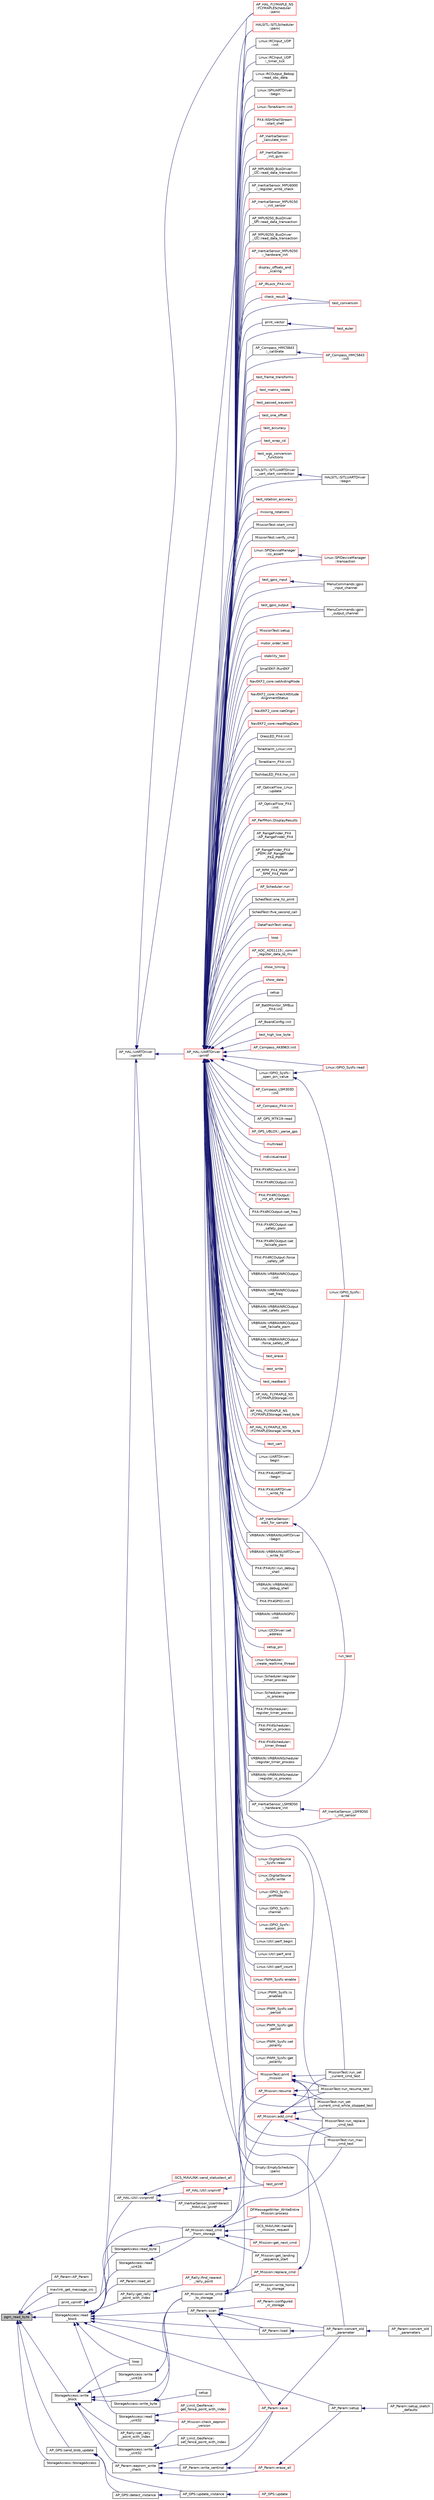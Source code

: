 digraph "pgm_read_byte"
{
 // INTERACTIVE_SVG=YES
  edge [fontname="Helvetica",fontsize="10",labelfontname="Helvetica",labelfontsize="10"];
  node [fontname="Helvetica",fontsize="10",shape=record];
  rankdir="LR";
  Node1 [label="pgm_read_byte",height=0.2,width=0.4,color="black", fillcolor="grey75", style="filled", fontcolor="black"];
  Node1 -> Node2 [dir="back",color="midnightblue",fontsize="10",style="solid",fontname="Helvetica"];
  Node2 [label="AP_Param::AP_Param",height=0.2,width=0.4,color="black", fillcolor="white", style="filled",URL="$classAP__Param.html#a3a9dcd30ce45afcca72e2687980cf238"];
  Node1 -> Node3 [dir="back",color="midnightblue",fontsize="10",style="solid",fontname="Helvetica"];
  Node3 [label="mavlink_get_message_crc",height=0.2,width=0.4,color="black", fillcolor="white", style="filled",URL="$GCS__MAVLink_8h.html#a35a9453387b60160f524cb834a01c016"];
  Node1 -> Node4 [dir="back",color="midnightblue",fontsize="10",style="solid",fontname="Helvetica"];
  Node4 [label="print_vprintf",height=0.2,width=0.4,color="black", fillcolor="white", style="filled",URL="$print__vprintf_8h.html#a473b9349f4b086b552a21eb8fe057016"];
  Node4 -> Node5 [dir="back",color="midnightblue",fontsize="10",style="solid",fontname="Helvetica"];
  Node5 [label="AP_HAL::UARTDriver\l::vprintf",height=0.2,width=0.4,color="black", fillcolor="white", style="filled",URL="$classAP__HAL_1_1UARTDriver.html#aa8abfb6d6641299472c29ac1edde559f"];
  Node5 -> Node6 [dir="back",color="midnightblue",fontsize="10",style="solid",fontname="Helvetica"];
  Node6 [label="AP_HAL::UARTDriver\l::printf",height=0.2,width=0.4,color="red", fillcolor="white", style="filled",URL="$classAP__HAL_1_1UARTDriver.html#a65c7824b8877f7a2f79365c8ffae8f56"];
  Node6 -> Node7 [dir="back",color="midnightblue",fontsize="10",style="solid",fontname="Helvetica"];
  Node7 [label="loop",height=0.2,width=0.4,color="red", fillcolor="white", style="filled",URL="$AC__PID__test_8cpp.html#afe461d27b9c48d5921c00d521181f12f"];
  Node6 -> Node8 [dir="back",color="midnightblue",fontsize="10",style="solid",fontname="Helvetica"];
  Node8 [label="AP_ADC_ADS1115::_convert\l_register_data_to_mv",height=0.2,width=0.4,color="red", fillcolor="white", style="filled",URL="$classAP__ADC__ADS1115.html#a757685a53a3a10f06dc024dec147306a"];
  Node6 -> Node9 [dir="back",color="midnightblue",fontsize="10",style="solid",fontname="Helvetica"];
  Node9 [label="show_timing",height=0.2,width=0.4,color="red", fillcolor="white", style="filled",URL="$AP__ADC__test_8cpp.html#ab7608ee8404f6bcef359aa32473829d8"];
  Node6 -> Node10 [dir="back",color="midnightblue",fontsize="10",style="solid",fontname="Helvetica"];
  Node10 [label="show_data",height=0.2,width=0.4,color="red", fillcolor="white", style="filled",URL="$AP__ADC__test_8cpp.html#a73638d4c6b6727029345856e93e2ff3e"];
  Node6 -> Node11 [dir="back",color="midnightblue",fontsize="10",style="solid",fontname="Helvetica"];
  Node11 [label="setup",height=0.2,width=0.4,color="black", fillcolor="white", style="filled",URL="$AHRS__Test_8cpp.html#a7dfd9b79bc5a37d7df40207afbc5431f"];
  Node6 -> Node12 [dir="back",color="midnightblue",fontsize="10",style="solid",fontname="Helvetica"];
  Node12 [label="AP_BattMonitor_SMBus\l_PX4::init",height=0.2,width=0.4,color="black", fillcolor="white", style="filled",URL="$classAP__BattMonitor__SMBus__PX4.html#add9b5cdcc1c363139808c36b6c2d8cf2",tooltip="init "];
  Node6 -> Node13 [dir="back",color="midnightblue",fontsize="10",style="solid",fontname="Helvetica"];
  Node13 [label="AP_BoardConfig::init",height=0.2,width=0.4,color="black", fillcolor="white", style="filled",URL="$classAP__BoardConfig.html#a53de1d2c0a124ff0d6e3455126237bb5"];
  Node6 -> Node14 [dir="back",color="midnightblue",fontsize="10",style="solid",fontname="Helvetica"];
  Node14 [label="test_high_low_byte",height=0.2,width=0.4,color="red", fillcolor="white", style="filled",URL="$examples_2AP__Common_2AP__Common_8cpp.html#ae18cf4b38593cd1912d6eefb508f51d5"];
  Node6 -> Node15 [dir="back",color="midnightblue",fontsize="10",style="solid",fontname="Helvetica"];
  Node15 [label="AP_Compass_AK8963::init",height=0.2,width=0.4,color="red", fillcolor="white", style="filled",URL="$classAP__Compass__AK8963.html#acdbf7f9d95111c8c6cf571da0b066bdd"];
  Node6 -> Node16 [dir="back",color="midnightblue",fontsize="10",style="solid",fontname="Helvetica"];
  Node16 [label="AP_Compass_HMC5843\l::init",height=0.2,width=0.4,color="red", fillcolor="white", style="filled",URL="$classAP__Compass__HMC5843.html#ae8fe5f87eb75452d7cfd4293a9bbfc7e"];
  Node6 -> Node17 [dir="back",color="midnightblue",fontsize="10",style="solid",fontname="Helvetica"];
  Node17 [label="AP_Compass_HMC5843\l::_calibrate",height=0.2,width=0.4,color="black", fillcolor="white", style="filled",URL="$classAP__Compass__HMC5843.html#a9e3aafaa39303b535ee18734a37bd302"];
  Node17 -> Node16 [dir="back",color="midnightblue",fontsize="10",style="solid",fontname="Helvetica"];
  Node6 -> Node18 [dir="back",color="midnightblue",fontsize="10",style="solid",fontname="Helvetica"];
  Node18 [label="AP_Compass_LSM303D\l::init",height=0.2,width=0.4,color="red", fillcolor="white", style="filled",URL="$classAP__Compass__LSM303D.html#a322cf9c59129cd558a3276f9a2ab1a67"];
  Node6 -> Node19 [dir="back",color="midnightblue",fontsize="10",style="solid",fontname="Helvetica"];
  Node19 [label="AP_Compass_PX4::init",height=0.2,width=0.4,color="red", fillcolor="white", style="filled",URL="$classAP__Compass__PX4.html#a107c003aea3eff458ade1c3f263d0600"];
  Node6 -> Node20 [dir="back",color="midnightblue",fontsize="10",style="solid",fontname="Helvetica"];
  Node20 [label="AP_GPS_MTK19::read",height=0.2,width=0.4,color="black", fillcolor="white", style="filled",URL="$classAP__GPS__MTK19.html#a92f18f6ce5cbb0b091bbb4bbb6275350"];
  Node6 -> Node21 [dir="back",color="midnightblue",fontsize="10",style="solid",fontname="Helvetica"];
  Node21 [label="AP_GPS_UBLOX::_parse_gps",height=0.2,width=0.4,color="red", fillcolor="white", style="filled",URL="$classAP__GPS__UBLOX.html#a16ae8ab4b0babfbc2245beb0a438ec33"];
  Node6 -> Node22 [dir="back",color="midnightblue",fontsize="10",style="solid",fontname="Helvetica"];
  Node22 [label="test_printf",height=0.2,width=0.4,color="red", fillcolor="white", style="filled",URL="$Printf_8cpp.html#a9960aa1a2c609afd87baf4ba2eab0fc8"];
  Node6 -> Node23 [dir="back",color="midnightblue",fontsize="10",style="solid",fontname="Helvetica"];
  Node23 [label="multiread",height=0.2,width=0.4,color="red", fillcolor="white", style="filled",URL="$FLYMAPLE_2examples_2RCInput_2RCInput_8cpp.html#a3386c13c098492e383d289443c48e1c0"];
  Node6 -> Node24 [dir="back",color="midnightblue",fontsize="10",style="solid",fontname="Helvetica"];
  Node24 [label="individualread",height=0.2,width=0.4,color="red", fillcolor="white", style="filled",URL="$FLYMAPLE_2examples_2RCInput_2RCInput_8cpp.html#aeb998f1761a28e512e2dcbc829983e06"];
  Node6 -> Node25 [dir="back",color="midnightblue",fontsize="10",style="solid",fontname="Helvetica"];
  Node25 [label="PX4::PX4RCInput::rc_bind",height=0.2,width=0.4,color="black", fillcolor="white", style="filled",URL="$classPX4_1_1PX4RCInput.html#a39f4bb6978b3f64770cd50398a7dc8b4"];
  Node6 -> Node26 [dir="back",color="midnightblue",fontsize="10",style="solid",fontname="Helvetica"];
  Node26 [label="PX4::PX4RCOutput::init",height=0.2,width=0.4,color="black", fillcolor="white", style="filled",URL="$classPX4_1_1PX4RCOutput.html#a02e770a85b7a89893cfb5f984cc4c667"];
  Node6 -> Node27 [dir="back",color="midnightblue",fontsize="10",style="solid",fontname="Helvetica"];
  Node27 [label="PX4::PX4RCOutput::\l_init_alt_channels",height=0.2,width=0.4,color="red", fillcolor="white", style="filled",URL="$classPX4_1_1PX4RCOutput.html#a4a373238aa6bc295058b89add86866e8"];
  Node6 -> Node28 [dir="back",color="midnightblue",fontsize="10",style="solid",fontname="Helvetica"];
  Node28 [label="PX4::PX4RCOutput::set_freq",height=0.2,width=0.4,color="black", fillcolor="white", style="filled",URL="$classPX4_1_1PX4RCOutput.html#ae096c9e67213910019d9937b3c9e5728"];
  Node6 -> Node29 [dir="back",color="midnightblue",fontsize="10",style="solid",fontname="Helvetica"];
  Node29 [label="PX4::PX4RCOutput::set\l_safety_pwm",height=0.2,width=0.4,color="black", fillcolor="white", style="filled",URL="$classPX4_1_1PX4RCOutput.html#a8f7b2f75b1a27187369a9ce1eb9e5138"];
  Node6 -> Node30 [dir="back",color="midnightblue",fontsize="10",style="solid",fontname="Helvetica"];
  Node30 [label="PX4::PX4RCOutput::set\l_failsafe_pwm",height=0.2,width=0.4,color="black", fillcolor="white", style="filled",URL="$classPX4_1_1PX4RCOutput.html#a6fbfe716e25617607cdfad852b883576"];
  Node6 -> Node31 [dir="back",color="midnightblue",fontsize="10",style="solid",fontname="Helvetica"];
  Node31 [label="PX4::PX4RCOutput::force\l_safety_off",height=0.2,width=0.4,color="black", fillcolor="white", style="filled",URL="$classPX4_1_1PX4RCOutput.html#a6f760631e0acb6878150dabe883553e6"];
  Node6 -> Node32 [dir="back",color="midnightblue",fontsize="10",style="solid",fontname="Helvetica"];
  Node32 [label="VRBRAIN::VRBRAINRCOutput\l::init",height=0.2,width=0.4,color="black", fillcolor="white", style="filled",URL="$classVRBRAIN_1_1VRBRAINRCOutput.html#ad026d202f2243c4dd4629c9ff82fefe8"];
  Node6 -> Node33 [dir="back",color="midnightblue",fontsize="10",style="solid",fontname="Helvetica"];
  Node33 [label="VRBRAIN::VRBRAINRCOutput\l::set_freq",height=0.2,width=0.4,color="black", fillcolor="white", style="filled",URL="$classVRBRAIN_1_1VRBRAINRCOutput.html#ac34fd5d260fc344e99ba76820fc06f40"];
  Node6 -> Node34 [dir="back",color="midnightblue",fontsize="10",style="solid",fontname="Helvetica"];
  Node34 [label="VRBRAIN::VRBRAINRCOutput\l::set_safety_pwm",height=0.2,width=0.4,color="black", fillcolor="white", style="filled",URL="$classVRBRAIN_1_1VRBRAINRCOutput.html#a908782892fb312a3cc961fbf427022b1"];
  Node6 -> Node35 [dir="back",color="midnightblue",fontsize="10",style="solid",fontname="Helvetica"];
  Node35 [label="VRBRAIN::VRBRAINRCOutput\l::set_failsafe_pwm",height=0.2,width=0.4,color="black", fillcolor="white", style="filled",URL="$classVRBRAIN_1_1VRBRAINRCOutput.html#ae59462db405a46f7f341a74883244df8"];
  Node6 -> Node36 [dir="back",color="midnightblue",fontsize="10",style="solid",fontname="Helvetica"];
  Node36 [label="VRBRAIN::VRBRAINRCOutput\l::force_safety_off",height=0.2,width=0.4,color="black", fillcolor="white", style="filled",URL="$classVRBRAIN_1_1VRBRAINRCOutput.html#ab7fe192d1317539f737ac0ea047aff36"];
  Node6 -> Node37 [dir="back",color="midnightblue",fontsize="10",style="solid",fontname="Helvetica"];
  Node37 [label="test_erase",height=0.2,width=0.4,color="red", fillcolor="white", style="filled",URL="$FLYMAPLE_2examples_2Storage_2Storage_8cpp.html#a3ddda918f1a30c3374704d5a1e9e7b8c"];
  Node6 -> Node38 [dir="back",color="midnightblue",fontsize="10",style="solid",fontname="Helvetica"];
  Node38 [label="test_write",height=0.2,width=0.4,color="red", fillcolor="white", style="filled",URL="$FLYMAPLE_2examples_2Storage_2Storage_8cpp.html#a29da9175b91a9b8fbadf2499e84c11e3"];
  Node6 -> Node39 [dir="back",color="midnightblue",fontsize="10",style="solid",fontname="Helvetica"];
  Node39 [label="test_readback",height=0.2,width=0.4,color="red", fillcolor="white", style="filled",URL="$FLYMAPLE_2examples_2Storage_2Storage_8cpp.html#a8de269f8ce270f47a470b83995bafee0"];
  Node6 -> Node40 [dir="back",color="midnightblue",fontsize="10",style="solid",fontname="Helvetica"];
  Node40 [label="AP_HAL_FLYMAPLE_NS\l::FLYMAPLEStorage::init",height=0.2,width=0.4,color="black", fillcolor="white", style="filled",URL="$classAP__HAL__FLYMAPLE__NS_1_1FLYMAPLEStorage.html#a25a3355ea68af27fd28ec211b93ec2ca"];
  Node6 -> Node41 [dir="back",color="midnightblue",fontsize="10",style="solid",fontname="Helvetica"];
  Node41 [label="AP_HAL_FLYMAPLE_NS\l::FLYMAPLEStorage::read_byte",height=0.2,width=0.4,color="red", fillcolor="white", style="filled",URL="$classAP__HAL__FLYMAPLE__NS_1_1FLYMAPLEStorage.html#a381ee49e8ce060d1b74d431d96292eeb"];
  Node6 -> Node42 [dir="back",color="midnightblue",fontsize="10",style="solid",fontname="Helvetica"];
  Node42 [label="AP_HAL_FLYMAPLE_NS\l::FLYMAPLEStorage::write_byte",height=0.2,width=0.4,color="red", fillcolor="white", style="filled",URL="$classAP__HAL__FLYMAPLE__NS_1_1FLYMAPLEStorage.html#a0aa3116d7a310753eea45c784330aa37"];
  Node6 -> Node43 [dir="back",color="midnightblue",fontsize="10",style="solid",fontname="Helvetica"];
  Node43 [label="test_uart",height=0.2,width=0.4,color="red", fillcolor="white", style="filled",URL="$UART__test_8cpp.html#a6f0578f3c915d3e60e8e9e168789950e"];
  Node6 -> Node44 [dir="back",color="midnightblue",fontsize="10",style="solid",fontname="Helvetica"];
  Node44 [label="Linux::UARTDriver::\lbegin",height=0.2,width=0.4,color="black", fillcolor="white", style="filled",URL="$classLinux_1_1UARTDriver.html#a3c0680a281a3832fe9bae399ef9b8854"];
  Node6 -> Node45 [dir="back",color="midnightblue",fontsize="10",style="solid",fontname="Helvetica"];
  Node45 [label="PX4::PX4UARTDriver\l::begin",height=0.2,width=0.4,color="black", fillcolor="white", style="filled",URL="$classPX4_1_1PX4UARTDriver.html#a504e88a18d9449552c5ddfe94e14964f"];
  Node6 -> Node46 [dir="back",color="midnightblue",fontsize="10",style="solid",fontname="Helvetica"];
  Node46 [label="PX4::PX4UARTDriver\l::_write_fd",height=0.2,width=0.4,color="red", fillcolor="white", style="filled",URL="$classPX4_1_1PX4UARTDriver.html#a999818ba89f3849918b43fb38dd3e836"];
  Node6 -> Node47 [dir="back",color="midnightblue",fontsize="10",style="solid",fontname="Helvetica"];
  Node47 [label="HALSITL::SITLUARTDriver\l::begin",height=0.2,width=0.4,color="black", fillcolor="white", style="filled",URL="$classHALSITL_1_1SITLUARTDriver.html#ac3591b562cea9d6e9b76dcf1063b40c3"];
  Node6 -> Node48 [dir="back",color="midnightblue",fontsize="10",style="solid",fontname="Helvetica"];
  Node48 [label="HALSITL::SITLUARTDriver\l::_uart_start_connection",height=0.2,width=0.4,color="black", fillcolor="white", style="filled",URL="$classHALSITL_1_1SITLUARTDriver.html#adb62d2dd417b303dc43534ad07a9ef6a"];
  Node48 -> Node47 [dir="back",color="midnightblue",fontsize="10",style="solid",fontname="Helvetica"];
  Node6 -> Node49 [dir="back",color="midnightblue",fontsize="10",style="solid",fontname="Helvetica"];
  Node49 [label="VRBRAIN::VRBRAINUARTDriver\l::begin",height=0.2,width=0.4,color="black", fillcolor="white", style="filled",URL="$classVRBRAIN_1_1VRBRAINUARTDriver.html#a8ca012e11aed6248b50d5e382c3e1084"];
  Node6 -> Node50 [dir="back",color="midnightblue",fontsize="10",style="solid",fontname="Helvetica"];
  Node50 [label="VRBRAIN::VRBRAINUARTDriver\l::_write_fd",height=0.2,width=0.4,color="red", fillcolor="white", style="filled",URL="$classVRBRAIN_1_1VRBRAINUARTDriver.html#afc978b3e0b18ae4a113fe1c04de5fe13"];
  Node6 -> Node51 [dir="back",color="midnightblue",fontsize="10",style="solid",fontname="Helvetica"];
  Node51 [label="PX4::PX4Util::run_debug\l_shell",height=0.2,width=0.4,color="black", fillcolor="white", style="filled",URL="$classPX4_1_1PX4Util.html#a2a8d803cc36dfe0ae0f712771c803be0"];
  Node6 -> Node52 [dir="back",color="midnightblue",fontsize="10",style="solid",fontname="Helvetica"];
  Node52 [label="VRBRAIN::VRBRAINUtil\l::run_debug_shell",height=0.2,width=0.4,color="black", fillcolor="white", style="filled",URL="$classVRBRAIN_1_1VRBRAINUtil.html#addd008a84b78f105b085124d1a9ad237"];
  Node6 -> Node53 [dir="back",color="midnightblue",fontsize="10",style="solid",fontname="Helvetica"];
  Node53 [label="PX4::PX4GPIO::init",height=0.2,width=0.4,color="black", fillcolor="white", style="filled",URL="$classPX4_1_1PX4GPIO.html#ab517fcc02a9a7fce5769f2ac856a8544"];
  Node6 -> Node54 [dir="back",color="midnightblue",fontsize="10",style="solid",fontname="Helvetica"];
  Node54 [label="VRBRAIN::VRBRAINGPIO\l::init",height=0.2,width=0.4,color="black", fillcolor="white", style="filled",URL="$classVRBRAIN_1_1VRBRAINGPIO.html#a323d6a3224955a673a7b3e6244cae64c"];
  Node6 -> Node55 [dir="back",color="midnightblue",fontsize="10",style="solid",fontname="Helvetica"];
  Node55 [label="Linux::I2CDriver::set\l_address",height=0.2,width=0.4,color="red", fillcolor="white", style="filled",URL="$classLinux_1_1I2CDriver.html#abf6c0dea5d211f58448b021bc2f47161"];
  Node6 -> Node56 [dir="back",color="midnightblue",fontsize="10",style="solid",fontname="Helvetica"];
  Node56 [label="Empty::EmptyScheduler\l::panic",height=0.2,width=0.4,color="black", fillcolor="white", style="filled",URL="$classEmpty_1_1EmptyScheduler.html#a1f4cf807bfcac44b1fcb4dea435bd205"];
  Node6 -> Node57 [dir="back",color="midnightblue",fontsize="10",style="solid",fontname="Helvetica"];
  Node57 [label="setup_pin",height=0.2,width=0.4,color="red", fillcolor="white", style="filled",URL="$AP__HAL__FLYMAPLE_2examples_2Scheduler_2Scheduler_8cpp.html#ae4dec54b1f719011f6e5319f5c715f86"];
  Node6 -> Node58 [dir="back",color="midnightblue",fontsize="10",style="solid",fontname="Helvetica"];
  Node58 [label="AP_HAL_FLYMAPLE_NS\l::FLYMAPLEScheduler\l::panic",height=0.2,width=0.4,color="red", fillcolor="white", style="filled",URL="$classAP__HAL__FLYMAPLE__NS_1_1FLYMAPLEScheduler.html#a1815715d6d2d896787a47162a471b6c2"];
  Node6 -> Node59 [dir="back",color="midnightblue",fontsize="10",style="solid",fontname="Helvetica"];
  Node59 [label="Linux::Scheduler::\l_create_realtime_thread",height=0.2,width=0.4,color="red", fillcolor="white", style="filled",URL="$classLinux_1_1Scheduler.html#aaea369e833d2dc339bdcc4b41a589c2c"];
  Node6 -> Node60 [dir="back",color="midnightblue",fontsize="10",style="solid",fontname="Helvetica"];
  Node60 [label="Linux::Scheduler::register\l_timer_process",height=0.2,width=0.4,color="black", fillcolor="white", style="filled",URL="$classLinux_1_1Scheduler.html#a02a34a123dfebaf360f7010745e1e646"];
  Node6 -> Node61 [dir="back",color="midnightblue",fontsize="10",style="solid",fontname="Helvetica"];
  Node61 [label="Linux::Scheduler::register\l_io_process",height=0.2,width=0.4,color="black", fillcolor="white", style="filled",URL="$classLinux_1_1Scheduler.html#aa2be97cb8686d72cc322fb38f69a940c"];
  Node6 -> Node62 [dir="back",color="midnightblue",fontsize="10",style="solid",fontname="Helvetica"];
  Node62 [label="PX4::PX4Scheduler::\lregister_timer_process",height=0.2,width=0.4,color="black", fillcolor="white", style="filled",URL="$classPX4_1_1PX4Scheduler.html#acd4d04a658c5e616e4223b5cb7c8a9f5"];
  Node6 -> Node63 [dir="back",color="midnightblue",fontsize="10",style="solid",fontname="Helvetica"];
  Node63 [label="PX4::PX4Scheduler::\lregister_io_process",height=0.2,width=0.4,color="black", fillcolor="white", style="filled",URL="$classPX4_1_1PX4Scheduler.html#a84a602474ef76bac2d60be16d64facd0"];
  Node6 -> Node64 [dir="back",color="midnightblue",fontsize="10",style="solid",fontname="Helvetica"];
  Node64 [label="PX4::PX4Scheduler::\l_timer_thread",height=0.2,width=0.4,color="red", fillcolor="white", style="filled",URL="$classPX4_1_1PX4Scheduler.html#a37c20ff345982a6ed08e970a7e4a8e5c"];
  Node6 -> Node65 [dir="back",color="midnightblue",fontsize="10",style="solid",fontname="Helvetica"];
  Node65 [label="HALSITL::SITLScheduler\l::panic",height=0.2,width=0.4,color="red", fillcolor="white", style="filled",URL="$classHALSITL_1_1SITLScheduler.html#a938694c8974dd570430b1565e314d08b"];
  Node6 -> Node66 [dir="back",color="midnightblue",fontsize="10",style="solid",fontname="Helvetica"];
  Node66 [label="VRBRAIN::VRBRAINScheduler\l::register_timer_process",height=0.2,width=0.4,color="black", fillcolor="white", style="filled",URL="$classVRBRAIN_1_1VRBRAINScheduler.html#a23eef36901529590a2fd9d48c5da6345"];
  Node6 -> Node67 [dir="back",color="midnightblue",fontsize="10",style="solid",fontname="Helvetica"];
  Node67 [label="VRBRAIN::VRBRAINScheduler\l::register_io_process",height=0.2,width=0.4,color="black", fillcolor="white", style="filled",URL="$classVRBRAIN_1_1VRBRAINScheduler.html#ae9a0f96abd69cc550211064b16b0d60c"];
  Node6 -> Node68 [dir="back",color="midnightblue",fontsize="10",style="solid",fontname="Helvetica"];
  Node68 [label="Linux::SPIDeviceManager\l::cs_assert",height=0.2,width=0.4,color="red", fillcolor="white", style="filled",URL="$classLinux_1_1SPIDeviceManager.html#a025d6ce49cb2a2190adb85827a4f4905"];
  Node68 -> Node69 [dir="back",color="midnightblue",fontsize="10",style="solid",fontname="Helvetica"];
  Node69 [label="Linux::SPIDeviceManager\l::transaction",height=0.2,width=0.4,color="red", fillcolor="white", style="filled",URL="$classLinux_1_1SPIDeviceManager.html#aa1caa36b5f4118caae9486979df83332"];
  Node6 -> Node69 [dir="back",color="midnightblue",fontsize="10",style="solid",fontname="Helvetica"];
  Node6 -> Node70 [dir="back",color="midnightblue",fontsize="10",style="solid",fontname="Helvetica"];
  Node70 [label="test_gpio_input",height=0.2,width=0.4,color="red", fillcolor="white", style="filled",URL="$GPIOTest_8cpp.html#aaaf9a61ce8f7b81f01a998d6690fa243"];
  Node70 -> Node71 [dir="back",color="midnightblue",fontsize="10",style="solid",fontname="Helvetica"];
  Node71 [label="MenuCommands::gpio\l_input_channel",height=0.2,width=0.4,color="black", fillcolor="white", style="filled",URL="$classMenuCommands.html#af2f117fe69798ce05ef750b9ab49ef41"];
  Node6 -> Node72 [dir="back",color="midnightblue",fontsize="10",style="solid",fontname="Helvetica"];
  Node72 [label="test_gpio_output",height=0.2,width=0.4,color="red", fillcolor="white", style="filled",URL="$GPIOTest_8cpp.html#a865a1031a902ba4cdd4b1b9031939cd8"];
  Node72 -> Node73 [dir="back",color="midnightblue",fontsize="10",style="solid",fontname="Helvetica"];
  Node73 [label="MenuCommands::gpio\l_output_channel",height=0.2,width=0.4,color="black", fillcolor="white", style="filled",URL="$classMenuCommands.html#a1d7748272d4fc032e7a1a0d6dd85c8f2"];
  Node6 -> Node71 [dir="back",color="midnightblue",fontsize="10",style="solid",fontname="Helvetica"];
  Node6 -> Node73 [dir="back",color="midnightblue",fontsize="10",style="solid",fontname="Helvetica"];
  Node6 -> Node74 [dir="back",color="midnightblue",fontsize="10",style="solid",fontname="Helvetica"];
  Node74 [label="Linux::DigitalSource\l_Sysfs::read",height=0.2,width=0.4,color="red", fillcolor="white", style="filled",URL="$classLinux_1_1DigitalSource__Sysfs.html#a5417447a3e493ce5a610cbf6e9f927ea"];
  Node6 -> Node75 [dir="back",color="midnightblue",fontsize="10",style="solid",fontname="Helvetica"];
  Node75 [label="Linux::DigitalSource\l_Sysfs::write",height=0.2,width=0.4,color="red", fillcolor="white", style="filled",URL="$classLinux_1_1DigitalSource__Sysfs.html#ab8726b1c96d480f503b500277db7d4a9"];
  Node6 -> Node76 [dir="back",color="midnightblue",fontsize="10",style="solid",fontname="Helvetica"];
  Node76 [label="Linux::GPIO_Sysfs::\l_pinMode",height=0.2,width=0.4,color="red", fillcolor="white", style="filled",URL="$classLinux_1_1GPIO__Sysfs.html#a417e0d201b168d4c4efd1d712c79d745"];
  Node6 -> Node77 [dir="back",color="midnightblue",fontsize="10",style="solid",fontname="Helvetica"];
  Node77 [label="Linux::GPIO_Sysfs::\l_open_pin_value",height=0.2,width=0.4,color="black", fillcolor="white", style="filled",URL="$classLinux_1_1GPIO__Sysfs.html#a725e9f1723b9588623594118392c771f"];
  Node77 -> Node78 [dir="back",color="midnightblue",fontsize="10",style="solid",fontname="Helvetica"];
  Node78 [label="Linux::GPIO_Sysfs::read",height=0.2,width=0.4,color="red", fillcolor="white", style="filled",URL="$classLinux_1_1GPIO__Sysfs.html#af23312780dad5e6db0aad432cdc02b6e"];
  Node77 -> Node79 [dir="back",color="midnightblue",fontsize="10",style="solid",fontname="Helvetica"];
  Node79 [label="Linux::GPIO_Sysfs::\lwrite",height=0.2,width=0.4,color="red", fillcolor="white", style="filled",URL="$classLinux_1_1GPIO__Sysfs.html#a6d20e73285eb1b73757bc5c813c3d44a"];
  Node6 -> Node78 [dir="back",color="midnightblue",fontsize="10",style="solid",fontname="Helvetica"];
  Node6 -> Node79 [dir="back",color="midnightblue",fontsize="10",style="solid",fontname="Helvetica"];
  Node6 -> Node80 [dir="back",color="midnightblue",fontsize="10",style="solid",fontname="Helvetica"];
  Node80 [label="Linux::GPIO_Sysfs::\lchannel",height=0.2,width=0.4,color="black", fillcolor="white", style="filled",URL="$classLinux_1_1GPIO__Sysfs.html#ab3bc7db1e164760b71a29e129c8dca12"];
  Node6 -> Node81 [dir="back",color="midnightblue",fontsize="10",style="solid",fontname="Helvetica"];
  Node81 [label="Linux::GPIO_Sysfs::\lexport_pins",height=0.2,width=0.4,color="red", fillcolor="white", style="filled",URL="$classLinux_1_1GPIO__Sysfs.html#a45ca235b7a1f36e4cf50ef859c0f4560"];
  Node6 -> Node82 [dir="back",color="midnightblue",fontsize="10",style="solid",fontname="Helvetica"];
  Node82 [label="Linux::Util::perf_begin",height=0.2,width=0.4,color="black", fillcolor="white", style="filled",URL="$classLinux_1_1Util.html#acfbdb1d84e5a71b0d2a1286cdcfed40f"];
  Node6 -> Node83 [dir="back",color="midnightblue",fontsize="10",style="solid",fontname="Helvetica"];
  Node83 [label="Linux::Util::perf_end",height=0.2,width=0.4,color="black", fillcolor="white", style="filled",URL="$classLinux_1_1Util.html#ac253cf653e9b8990377172a6c0847bfa"];
  Node6 -> Node84 [dir="back",color="midnightblue",fontsize="10",style="solid",fontname="Helvetica"];
  Node84 [label="Linux::Util::perf_count",height=0.2,width=0.4,color="black", fillcolor="white", style="filled",URL="$classLinux_1_1Util.html#afb60d5aade5e5d3a5d6816298b72cf20"];
  Node6 -> Node85 [dir="back",color="midnightblue",fontsize="10",style="solid",fontname="Helvetica"];
  Node85 [label="Linux::PWM_Sysfs::enable",height=0.2,width=0.4,color="red", fillcolor="white", style="filled",URL="$classLinux_1_1PWM__Sysfs.html#a49e58768a44ff8c5bc6fe125dd871ed8"];
  Node6 -> Node86 [dir="back",color="midnightblue",fontsize="10",style="solid",fontname="Helvetica"];
  Node86 [label="Linux::PWM_Sysfs::is\l_enabled",height=0.2,width=0.4,color="black", fillcolor="white", style="filled",URL="$classLinux_1_1PWM__Sysfs.html#ae51a3c87cac612f6e179d9bf934118ee"];
  Node6 -> Node87 [dir="back",color="midnightblue",fontsize="10",style="solid",fontname="Helvetica"];
  Node87 [label="Linux::PWM_Sysfs::set\l_period",height=0.2,width=0.4,color="red", fillcolor="white", style="filled",URL="$classLinux_1_1PWM__Sysfs.html#a1bc68b013c12c209c5e83b87667e6c9d"];
  Node6 -> Node88 [dir="back",color="midnightblue",fontsize="10",style="solid",fontname="Helvetica"];
  Node88 [label="Linux::PWM_Sysfs::get\l_period",height=0.2,width=0.4,color="red", fillcolor="white", style="filled",URL="$classLinux_1_1PWM__Sysfs.html#a4f23c2a3bc142149344f41ae8e7b4d65"];
  Node6 -> Node89 [dir="back",color="midnightblue",fontsize="10",style="solid",fontname="Helvetica"];
  Node89 [label="Linux::PWM_Sysfs::set\l_polarity",height=0.2,width=0.4,color="red", fillcolor="white", style="filled",URL="$classLinux_1_1PWM__Sysfs.html#add12ed7e1c27136b4b497fd9e633f9dd"];
  Node6 -> Node90 [dir="back",color="midnightblue",fontsize="10",style="solid",fontname="Helvetica"];
  Node90 [label="Linux::PWM_Sysfs::get\l_polarity",height=0.2,width=0.4,color="black", fillcolor="white", style="filled",URL="$classLinux_1_1PWM__Sysfs.html#a25947bd308740a1ce640d9ece846974e"];
  Node6 -> Node91 [dir="back",color="midnightblue",fontsize="10",style="solid",fontname="Helvetica"];
  Node91 [label="Linux::RCInput_UDP\l::init",height=0.2,width=0.4,color="black", fillcolor="white", style="filled",URL="$classLinux_1_1RCInput__UDP.html#a129b51fe61e9cfca6b914c8d727297cd"];
  Node6 -> Node92 [dir="back",color="midnightblue",fontsize="10",style="solid",fontname="Helvetica"];
  Node92 [label="Linux::RCInput_UDP\l::_timer_tick",height=0.2,width=0.4,color="black", fillcolor="white", style="filled",URL="$classLinux_1_1RCInput__UDP.html#a43940e5223cf380b4270f0d16a4c0e1c"];
  Node6 -> Node93 [dir="back",color="midnightblue",fontsize="10",style="solid",fontname="Helvetica"];
  Node93 [label="Linux::RCOutput_Bebop\l::read_obs_data",height=0.2,width=0.4,color="black", fillcolor="white", style="filled",URL="$classLinux_1_1RCOutput__Bebop.html#a9677ebab86aaf1aa198ed78800783bd0"];
  Node6 -> Node94 [dir="back",color="midnightblue",fontsize="10",style="solid",fontname="Helvetica"];
  Node94 [label="Linux::SPIUARTDriver\l::begin",height=0.2,width=0.4,color="black", fillcolor="white", style="filled",URL="$classLinux_1_1SPIUARTDriver.html#affaef6f0d460471ed00127f2a482340f"];
  Node6 -> Node95 [dir="back",color="midnightblue",fontsize="10",style="solid",fontname="Helvetica"];
  Node95 [label="Linux::ToneAlarm::init",height=0.2,width=0.4,color="red", fillcolor="white", style="filled",URL="$classLinux_1_1ToneAlarm.html#ab7c1ef83d53c92757b80723ec60552dd"];
  Node6 -> Node96 [dir="back",color="midnightblue",fontsize="10",style="solid",fontname="Helvetica"];
  Node96 [label="PX4::NSHShellStream\l::start_shell",height=0.2,width=0.4,color="red", fillcolor="white", style="filled",URL="$classPX4_1_1NSHShellStream.html#af55f10bc033220186de41f075d139098"];
  Node6 -> Node97 [dir="back",color="midnightblue",fontsize="10",style="solid",fontname="Helvetica"];
  Node97 [label="AP_InertialSensor::\l_calculate_trim",height=0.2,width=0.4,color="red", fillcolor="white", style="filled",URL="$classAP__InertialSensor.html#ad85a0f7284984ab4bc7b6309ec61003f"];
  Node6 -> Node98 [dir="back",color="midnightblue",fontsize="10",style="solid",fontname="Helvetica"];
  Node98 [label="AP_InertialSensor::\l_init_gyro",height=0.2,width=0.4,color="red", fillcolor="white", style="filled",URL="$classAP__InertialSensor.html#a8744303832541bef0025d9698468938c"];
  Node6 -> Node99 [dir="back",color="midnightblue",fontsize="10",style="solid",fontname="Helvetica"];
  Node99 [label="AP_InertialSensor::\lwait_for_sample",height=0.2,width=0.4,color="red", fillcolor="white", style="filled",URL="$classAP__InertialSensor.html#aa4faf114689e827390b5da7bc6fd5f20"];
  Node99 -> Node100 [dir="back",color="midnightblue",fontsize="10",style="solid",fontname="Helvetica"];
  Node100 [label="run_test",height=0.2,width=0.4,color="red", fillcolor="white", style="filled",URL="$INS__generic_8cpp.html#a176571c2fafdc1ba62438a006aa33f23"];
  Node6 -> Node101 [dir="back",color="midnightblue",fontsize="10",style="solid",fontname="Helvetica"];
  Node101 [label="AP_InertialSensor_LSM9DS0\l::_init_sensor",height=0.2,width=0.4,color="red", fillcolor="white", style="filled",URL="$classAP__InertialSensor__LSM9DS0.html#a62227996a40da07a9733ace45b6b0c71"];
  Node6 -> Node102 [dir="back",color="midnightblue",fontsize="10",style="solid",fontname="Helvetica"];
  Node102 [label="AP_InertialSensor_LSM9DS0\l::_hardware_init",height=0.2,width=0.4,color="black", fillcolor="white", style="filled",URL="$classAP__InertialSensor__LSM9DS0.html#acb102d8d40344dc71c8332ddbb45cb73"];
  Node102 -> Node101 [dir="back",color="midnightblue",fontsize="10",style="solid",fontname="Helvetica"];
  Node6 -> Node103 [dir="back",color="midnightblue",fontsize="10",style="solid",fontname="Helvetica"];
  Node103 [label="AP_MPU6000_BusDriver\l_I2C::read_data_transaction",height=0.2,width=0.4,color="black", fillcolor="white", style="filled",URL="$classAP__MPU6000__BusDriver__I2C.html#ae293c49adb4c236009abf0adfd258c6a"];
  Node6 -> Node104 [dir="back",color="midnightblue",fontsize="10",style="solid",fontname="Helvetica"];
  Node104 [label="AP_InertialSensor_MPU6000\l::_register_write_check",height=0.2,width=0.4,color="black", fillcolor="white", style="filled",URL="$classAP__InertialSensor__MPU6000.html#ab7debb2614db283ed0369e347a5e1cf0"];
  Node6 -> Node105 [dir="back",color="midnightblue",fontsize="10",style="solid",fontname="Helvetica"];
  Node105 [label="AP_InertialSensor_MPU9150\l::_init_sensor",height=0.2,width=0.4,color="red", fillcolor="white", style="filled",URL="$classAP__InertialSensor__MPU9150.html#a5d916ede262de822fd6ab45c93e036ae"];
  Node6 -> Node106 [dir="back",color="midnightblue",fontsize="10",style="solid",fontname="Helvetica"];
  Node106 [label="AP_MPU9250_BusDriver\l_SPI::read_data_transaction",height=0.2,width=0.4,color="black", fillcolor="white", style="filled",URL="$classAP__MPU9250__BusDriver__SPI.html#ac9477b592dbddb184fec30706c9b3131"];
  Node6 -> Node107 [dir="back",color="midnightblue",fontsize="10",style="solid",fontname="Helvetica"];
  Node107 [label="AP_MPU9250_BusDriver\l_I2C::read_data_transaction",height=0.2,width=0.4,color="black", fillcolor="white", style="filled",URL="$classAP__MPU9250__BusDriver__I2C.html#aa671dd14110b05af92525e9fb7d51a27"];
  Node6 -> Node108 [dir="back",color="midnightblue",fontsize="10",style="solid",fontname="Helvetica"];
  Node108 [label="AP_InertialSensor_MPU9250\l::_hardware_init",height=0.2,width=0.4,color="red", fillcolor="white", style="filled",URL="$classAP__InertialSensor__MPU9250.html#a7915f9935d7e94cc17611d0a2927a1c9"];
  Node6 -> Node109 [dir="back",color="midnightblue",fontsize="10",style="solid",fontname="Helvetica"];
  Node109 [label="display_offsets_and\l_scaling",height=0.2,width=0.4,color="red", fillcolor="white", style="filled",URL="$INS__generic_8cpp.html#a46cb8e1b0adf829f2ebda23fd18f00cc"];
  Node6 -> Node100 [dir="back",color="midnightblue",fontsize="10",style="solid",fontname="Helvetica"];
  Node6 -> Node110 [dir="back",color="midnightblue",fontsize="10",style="solid",fontname="Helvetica"];
  Node110 [label="AP_IRLock_PX4::init",height=0.2,width=0.4,color="red", fillcolor="white", style="filled",URL="$classAP__IRLock__PX4.html#ab8cb7fb759318e0f722fac37dc72a21a"];
  Node6 -> Node111 [dir="back",color="midnightblue",fontsize="10",style="solid",fontname="Helvetica"];
  Node111 [label="check_result",height=0.2,width=0.4,color="red", fillcolor="white", style="filled",URL="$eulers_8cpp.html#a6bfa6320a080694c8cdf18de74004189"];
  Node111 -> Node112 [dir="back",color="midnightblue",fontsize="10",style="solid",fontname="Helvetica"];
  Node112 [label="test_conversion",height=0.2,width=0.4,color="red", fillcolor="white", style="filled",URL="$eulers_8cpp.html#ada3aa00f3fc83688f3bb0c2c847b7e50"];
  Node6 -> Node112 [dir="back",color="midnightblue",fontsize="10",style="solid",fontname="Helvetica"];
  Node6 -> Node113 [dir="back",color="midnightblue",fontsize="10",style="solid",fontname="Helvetica"];
  Node113 [label="test_frame_transforms",height=0.2,width=0.4,color="red", fillcolor="white", style="filled",URL="$eulers_8cpp.html#a97831e3cea863b581f8e989164514a25"];
  Node6 -> Node114 [dir="back",color="midnightblue",fontsize="10",style="solid",fontname="Helvetica"];
  Node114 [label="test_matrix_rotate",height=0.2,width=0.4,color="red", fillcolor="white", style="filled",URL="$eulers_8cpp.html#a399d6b75c71672b952b356e8ad32ff9f"];
  Node6 -> Node115 [dir="back",color="midnightblue",fontsize="10",style="solid",fontname="Helvetica"];
  Node115 [label="test_passed_waypoint",height=0.2,width=0.4,color="red", fillcolor="white", style="filled",URL="$examples_2location_2location_8cpp.html#aff2387ea872bdd079c8de9005c934319"];
  Node6 -> Node116 [dir="back",color="midnightblue",fontsize="10",style="solid",fontname="Helvetica"];
  Node116 [label="test_one_offset",height=0.2,width=0.4,color="red", fillcolor="white", style="filled",URL="$examples_2location_2location_8cpp.html#af4c4a815e04b2917f9e189120d8b2ad1"];
  Node6 -> Node117 [dir="back",color="midnightblue",fontsize="10",style="solid",fontname="Helvetica"];
  Node117 [label="test_accuracy",height=0.2,width=0.4,color="red", fillcolor="white", style="filled",URL="$examples_2location_2location_8cpp.html#a2cdcbcb30d47a7c6a9fde641d87a0b0f"];
  Node6 -> Node118 [dir="back",color="midnightblue",fontsize="10",style="solid",fontname="Helvetica"];
  Node118 [label="test_wrap_cd",height=0.2,width=0.4,color="red", fillcolor="white", style="filled",URL="$examples_2location_2location_8cpp.html#a18b394b760075c6e3788a2387b9c70a6"];
  Node6 -> Node119 [dir="back",color="midnightblue",fontsize="10",style="solid",fontname="Helvetica"];
  Node119 [label="test_wgs_conversion\l_functions",height=0.2,width=0.4,color="red", fillcolor="white", style="filled",URL="$examples_2location_2location_8cpp.html#a630a3e10ff505da8c4e7dbcfdbd1ff76"];
  Node6 -> Node120 [dir="back",color="midnightblue",fontsize="10",style="solid",fontname="Helvetica"];
  Node120 [label="print_vector",height=0.2,width=0.4,color="black", fillcolor="white", style="filled",URL="$rotations_8cpp.html#abeed49eaf8341cd6b00a5291b074afa3"];
  Node120 -> Node121 [dir="back",color="midnightblue",fontsize="10",style="solid",fontname="Helvetica"];
  Node121 [label="test_euler",height=0.2,width=0.4,color="red", fillcolor="white", style="filled",URL="$rotations_8cpp.html#af879672d9ab28cd8ad8e4e604beda066"];
  Node6 -> Node122 [dir="back",color="midnightblue",fontsize="10",style="solid",fontname="Helvetica"];
  Node122 [label="test_rotation_accuracy",height=0.2,width=0.4,color="red", fillcolor="white", style="filled",URL="$rotations_8cpp.html#acaec71463457149487901c616be1c74d"];
  Node6 -> Node121 [dir="back",color="midnightblue",fontsize="10",style="solid",fontname="Helvetica"];
  Node6 -> Node123 [dir="back",color="midnightblue",fontsize="10",style="solid",fontname="Helvetica"];
  Node123 [label="missing_rotations",height=0.2,width=0.4,color="red", fillcolor="white", style="filled",URL="$rotations_8cpp.html#a1452d16c339066eafa4bf6ad001b7695"];
  Node6 -> Node124 [dir="back",color="midnightblue",fontsize="10",style="solid",fontname="Helvetica"];
  Node124 [label="MissionTest::start_cmd",height=0.2,width=0.4,color="black", fillcolor="white", style="filled",URL="$classMissionTest.html#a159a671344042f77d150909ec7fb82ce"];
  Node6 -> Node125 [dir="back",color="midnightblue",fontsize="10",style="solid",fontname="Helvetica"];
  Node125 [label="MissionTest::verify_cmd",height=0.2,width=0.4,color="black", fillcolor="white", style="filled",URL="$classMissionTest.html#a1ee3f325ecddd0dee6ae07525658c599"];
  Node6 -> Node126 [dir="back",color="midnightblue",fontsize="10",style="solid",fontname="Helvetica"];
  Node126 [label="MissionTest::print\l_mission",height=0.2,width=0.4,color="red", fillcolor="white", style="filled",URL="$classMissionTest.html#ab12c92170021b44ceb82f6808b92d8c7"];
  Node126 -> Node127 [dir="back",color="midnightblue",fontsize="10",style="solid",fontname="Helvetica"];
  Node127 [label="MissionTest::run_resume_test",height=0.2,width=0.4,color="black", fillcolor="white", style="filled",URL="$classMissionTest.html#af8b75f25f2b1c7fdd51ab19c4ee42ec8"];
  Node126 -> Node128 [dir="back",color="midnightblue",fontsize="10",style="solid",fontname="Helvetica"];
  Node128 [label="MissionTest::run_set\l_current_cmd_test",height=0.2,width=0.4,color="black", fillcolor="white", style="filled",URL="$classMissionTest.html#a16309b0065fe78128c95f5f8cc5f210e"];
  Node126 -> Node129 [dir="back",color="midnightblue",fontsize="10",style="solid",fontname="Helvetica"];
  Node129 [label="MissionTest::run_set\l_current_cmd_while_stopped_test",height=0.2,width=0.4,color="black", fillcolor="white", style="filled",URL="$classMissionTest.html#aa5175c099befd271fcc279deb7e28b06"];
  Node126 -> Node130 [dir="back",color="midnightblue",fontsize="10",style="solid",fontname="Helvetica"];
  Node130 [label="MissionTest::run_replace\l_cmd_test",height=0.2,width=0.4,color="black", fillcolor="white", style="filled",URL="$classMissionTest.html#a4b79b27fab75a4a63dc41e09a16a5442"];
  Node6 -> Node127 [dir="back",color="midnightblue",fontsize="10",style="solid",fontname="Helvetica"];
  Node6 -> Node128 [dir="back",color="midnightblue",fontsize="10",style="solid",fontname="Helvetica"];
  Node6 -> Node129 [dir="back",color="midnightblue",fontsize="10",style="solid",fontname="Helvetica"];
  Node6 -> Node130 [dir="back",color="midnightblue",fontsize="10",style="solid",fontname="Helvetica"];
  Node6 -> Node131 [dir="back",color="midnightblue",fontsize="10",style="solid",fontname="Helvetica"];
  Node131 [label="MissionTest::run_max\l_cmd_test",height=0.2,width=0.4,color="black", fillcolor="white", style="filled",URL="$classMissionTest.html#a5dcc045a9ce939fcc7b0735550f92482"];
  Node6 -> Node132 [dir="back",color="midnightblue",fontsize="10",style="solid",fontname="Helvetica"];
  Node132 [label="MissionTest::setup",height=0.2,width=0.4,color="red", fillcolor="white", style="filled",URL="$classMissionTest.html#a5229b5d999643df58d42b65efdc8296f"];
  Node6 -> Node133 [dir="back",color="midnightblue",fontsize="10",style="solid",fontname="Helvetica"];
  Node133 [label="motor_order_test",height=0.2,width=0.4,color="red", fillcolor="white", style="filled",URL="$AP__Motors__test_8cpp.html#a57a49546fb6c5b2c9b423caa333e82b1"];
  Node6 -> Node134 [dir="back",color="midnightblue",fontsize="10",style="solid",fontname="Helvetica"];
  Node134 [label="stability_test",height=0.2,width=0.4,color="red", fillcolor="white", style="filled",URL="$AP__Motors__test_8cpp.html#a7f47bb79f883994514efee9d8de3ec0c"];
  Node6 -> Node135 [dir="back",color="midnightblue",fontsize="10",style="solid",fontname="Helvetica"];
  Node135 [label="SmallEKF::RunEKF",height=0.2,width=0.4,color="black", fillcolor="white", style="filled",URL="$classSmallEKF.html#a2085035fbcf013282be948f977080cf9"];
  Node6 -> Node136 [dir="back",color="midnightblue",fontsize="10",style="solid",fontname="Helvetica"];
  Node136 [label="NavEKF2_core::setAidingMode",height=0.2,width=0.4,color="red", fillcolor="white", style="filled",URL="$classNavEKF2__core.html#a9bd042974d65cfc6b789959c980281e9"];
  Node6 -> Node137 [dir="back",color="midnightblue",fontsize="10",style="solid",fontname="Helvetica"];
  Node137 [label="NavEKF2_core::checkAttitude\lAlignmentStatus",height=0.2,width=0.4,color="red", fillcolor="white", style="filled",URL="$classNavEKF2__core.html#aeae0381fbcdde23ea1a58f929d0aeafb"];
  Node6 -> Node138 [dir="back",color="midnightblue",fontsize="10",style="solid",fontname="Helvetica"];
  Node138 [label="NavEKF2_core::setOrigin",height=0.2,width=0.4,color="red", fillcolor="white", style="filled",URL="$classNavEKF2__core.html#af5d9a266f5cbe14a3777c0fd4b54a8a2"];
  Node6 -> Node139 [dir="back",color="midnightblue",fontsize="10",style="solid",fontname="Helvetica"];
  Node139 [label="NavEKF2_core::readMagData",height=0.2,width=0.4,color="red", fillcolor="white", style="filled",URL="$classNavEKF2__core.html#abf6ac301297f486d9690d97c7a19dad8"];
  Node6 -> Node140 [dir="back",color="midnightblue",fontsize="10",style="solid",fontname="Helvetica"];
  Node140 [label="OreoLED_PX4::init",height=0.2,width=0.4,color="black", fillcolor="white", style="filled",URL="$classOreoLED__PX4.html#aa3c8b6ae5779103b16f78266427ef193"];
  Node6 -> Node141 [dir="back",color="midnightblue",fontsize="10",style="solid",fontname="Helvetica"];
  Node141 [label="ToneAlarm_Linux::init",height=0.2,width=0.4,color="black", fillcolor="white", style="filled",URL="$classToneAlarm__Linux.html#a903ac8be4c756a9fe51e737ca177cb29",tooltip="init - initialised the tone alarm "];
  Node6 -> Node142 [dir="back",color="midnightblue",fontsize="10",style="solid",fontname="Helvetica"];
  Node142 [label="ToneAlarm_PX4::init",height=0.2,width=0.4,color="black", fillcolor="white", style="filled",URL="$classToneAlarm__PX4.html#a02bc0628395eaf486bb4d350e58c4fed",tooltip="init - initialised the tone alarm "];
  Node6 -> Node143 [dir="back",color="midnightblue",fontsize="10",style="solid",fontname="Helvetica"];
  Node143 [label="ToshibaLED_PX4::hw_init",height=0.2,width=0.4,color="black", fillcolor="white", style="filled",URL="$classToshibaLED__PX4.html#aff7b443e4aba5ab6a55d60350b5f5efa"];
  Node6 -> Node144 [dir="back",color="midnightblue",fontsize="10",style="solid",fontname="Helvetica"];
  Node144 [label="AP_OpticalFlow_Linux\l::update",height=0.2,width=0.4,color="black", fillcolor="white", style="filled",URL="$classAP__OpticalFlow__Linux.html#a88800d4451ce550131031a4629a0c57a"];
  Node6 -> Node145 [dir="back",color="midnightblue",fontsize="10",style="solid",fontname="Helvetica"];
  Node145 [label="AP_OpticalFlow_PX4\l::init",height=0.2,width=0.4,color="black", fillcolor="white", style="filled",URL="$classAP__OpticalFlow__PX4.html#ac5dd65e315793aeb10f51d0180143412"];
  Node6 -> Node146 [dir="back",color="midnightblue",fontsize="10",style="solid",fontname="Helvetica"];
  Node146 [label="AP_Param::convert_old\l_parameter",height=0.2,width=0.4,color="black", fillcolor="white", style="filled",URL="$classAP__Param.html#a508aefe4d24c20bada33f79e8bb14a12"];
  Node146 -> Node147 [dir="back",color="midnightblue",fontsize="10",style="solid",fontname="Helvetica"];
  Node147 [label="AP_Param::convert_old\l_parameters",height=0.2,width=0.4,color="black", fillcolor="white", style="filled",URL="$classAP__Param.html#a25fd45233974736c2ac8e4680882a235"];
  Node6 -> Node148 [dir="back",color="midnightblue",fontsize="10",style="solid",fontname="Helvetica"];
  Node148 [label="AP_PerfMon::DisplayResults",height=0.2,width=0.4,color="red", fillcolor="white", style="filled",URL="$classAP__PerfMon.html#a8ec00aed03b87f42dea000040d1ddcc6"];
  Node6 -> Node149 [dir="back",color="midnightblue",fontsize="10",style="solid",fontname="Helvetica"];
  Node149 [label="AP_RangeFinder_PX4\l::AP_RangeFinder_PX4",height=0.2,width=0.4,color="black", fillcolor="white", style="filled",URL="$classAP__RangeFinder__PX4.html#ad898de131b37d7f6dcb0852788623154"];
  Node6 -> Node150 [dir="back",color="midnightblue",fontsize="10",style="solid",fontname="Helvetica"];
  Node150 [label="AP_RangeFinder_PX4\l_PWM::AP_RangeFinder\l_PX4_PWM",height=0.2,width=0.4,color="black", fillcolor="white", style="filled",URL="$classAP__RangeFinder__PX4__PWM.html#a7e9fc37b2b91a2851d35cb01adeddf0f"];
  Node6 -> Node151 [dir="back",color="midnightblue",fontsize="10",style="solid",fontname="Helvetica"];
  Node151 [label="AP_RPM_PX4_PWM::AP\l_RPM_PX4_PWM",height=0.2,width=0.4,color="black", fillcolor="white", style="filled",URL="$classAP__RPM__PX4__PWM.html#adb0fbc30f7ec21ba8f4ef05195375bf4"];
  Node6 -> Node152 [dir="back",color="midnightblue",fontsize="10",style="solid",fontname="Helvetica"];
  Node152 [label="AP_Scheduler::run",height=0.2,width=0.4,color="red", fillcolor="white", style="filled",URL="$classAP__Scheduler.html#a8a9585f129e14a2ef363a0a0cc97174f"];
  Node6 -> Node153 [dir="back",color="midnightblue",fontsize="10",style="solid",fontname="Helvetica"];
  Node153 [label="SchedTest::one_hz_print",height=0.2,width=0.4,color="black", fillcolor="white", style="filled",URL="$classSchedTest.html#ab11a8f097babc5182851db5293ac2f50"];
  Node6 -> Node154 [dir="back",color="midnightblue",fontsize="10",style="solid",fontname="Helvetica"];
  Node154 [label="SchedTest::five_second_call",height=0.2,width=0.4,color="black", fillcolor="white", style="filled",URL="$classSchedTest.html#ab41681c4e9b1eda12cc3f85ed89e82cf"];
  Node6 -> Node155 [dir="back",color="midnightblue",fontsize="10",style="solid",fontname="Helvetica"];
  Node155 [label="DataFlashTest::setup",height=0.2,width=0.4,color="red", fillcolor="white", style="filled",URL="$classDataFlashTest.html#a8f812fa07edbffe61dfd8d02fddea7f8"];
  Node5 -> Node56 [dir="back",color="midnightblue",fontsize="10",style="solid",fontname="Helvetica"];
  Node5 -> Node58 [dir="back",color="midnightblue",fontsize="10",style="solid",fontname="Helvetica"];
  Node5 -> Node65 [dir="back",color="midnightblue",fontsize="10",style="solid",fontname="Helvetica"];
  Node4 -> Node156 [dir="back",color="midnightblue",fontsize="10",style="solid",fontname="Helvetica"];
  Node156 [label="AP_HAL::Util::vsnprintf",height=0.2,width=0.4,color="black", fillcolor="white", style="filled",URL="$classAP__HAL_1_1Util.html#ac57ef0a9815cd597ad5cab5d6c31c6c8"];
  Node156 -> Node157 [dir="back",color="midnightblue",fontsize="10",style="solid",fontname="Helvetica"];
  Node157 [label="AP_HAL::Util::snprintf",height=0.2,width=0.4,color="red", fillcolor="white", style="filled",URL="$classAP__HAL_1_1Util.html#adead79890b223f40eaf092fda231c2f2"];
  Node157 -> Node22 [dir="back",color="midnightblue",fontsize="10",style="solid",fontname="Helvetica"];
  Node156 -> Node158 [dir="back",color="midnightblue",fontsize="10",style="solid",fontname="Helvetica"];
  Node158 [label="AP_InertialSensor_UserInteract\l_MAVLink::printf",height=0.2,width=0.4,color="black", fillcolor="white", style="filled",URL="$classAP__InertialSensor__UserInteract__MAVLink.html#a0d69db050c193f5156dbffaaad17dde9"];
  Node156 -> Node159 [dir="back",color="midnightblue",fontsize="10",style="solid",fontname="Helvetica"];
  Node159 [label="GCS_MAVLINK::send_statustext_all",height=0.2,width=0.4,color="red", fillcolor="white", style="filled",URL="$classGCS__MAVLINK.html#ae1d5ebd46ec3ddb644862c747e2968bf"];
  Node1 -> Node160 [dir="back",color="midnightblue",fontsize="10",style="solid",fontname="Helvetica"];
  Node160 [label="StorageAccess::read\l_block",height=0.2,width=0.4,color="black", fillcolor="white", style="filled",URL="$classStorageAccess.html#ab2a8575d541549a15645edc360fdaa91"];
  Node160 -> Node161 [dir="back",color="midnightblue",fontsize="10",style="solid",fontname="Helvetica"];
  Node161 [label="AP_Mission::read_cmd\l_from_storage",height=0.2,width=0.4,color="black", fillcolor="white", style="filled",URL="$classAP__Mission.html#afa29a34a739b0fc995194412dde6e532"];
  Node161 -> Node162 [dir="back",color="midnightblue",fontsize="10",style="solid",fontname="Helvetica"];
  Node162 [label="AP_Mission::resume",height=0.2,width=0.4,color="red", fillcolor="white", style="filled",URL="$classAP__Mission.html#af7b8e9db68a2a858e2ecca8d57c2722e"];
  Node162 -> Node127 [dir="back",color="midnightblue",fontsize="10",style="solid",fontname="Helvetica"];
  Node162 -> Node129 [dir="back",color="midnightblue",fontsize="10",style="solid",fontname="Helvetica"];
  Node161 -> Node163 [dir="back",color="midnightblue",fontsize="10",style="solid",fontname="Helvetica"];
  Node163 [label="AP_Mission::get_next_cmd",height=0.2,width=0.4,color="red", fillcolor="white", style="filled",URL="$classAP__Mission.html#a7c36d142e7c758ce6f2a77c075fed793"];
  Node161 -> Node164 [dir="back",color="midnightblue",fontsize="10",style="solid",fontname="Helvetica"];
  Node164 [label="AP_Mission::get_landing\l_sequence_start",height=0.2,width=0.4,color="black", fillcolor="white", style="filled",URL="$classAP__Mission.html#af895b228640bdf29178d44e00897d10e"];
  Node161 -> Node126 [dir="back",color="midnightblue",fontsize="10",style="solid",fontname="Helvetica"];
  Node161 -> Node131 [dir="back",color="midnightblue",fontsize="10",style="solid",fontname="Helvetica"];
  Node161 -> Node165 [dir="back",color="midnightblue",fontsize="10",style="solid",fontname="Helvetica"];
  Node165 [label="DFMessageWriter_WriteEntire\lMission::process",height=0.2,width=0.4,color="red", fillcolor="white", style="filled",URL="$classDFMessageWriter__WriteEntireMission.html#a157afd1587cb4756d21bfd04bd64fdd1"];
  Node161 -> Node166 [dir="back",color="midnightblue",fontsize="10",style="solid",fontname="Helvetica"];
  Node166 [label="GCS_MAVLINK::handle\l_mission_request",height=0.2,width=0.4,color="black", fillcolor="white", style="filled",URL="$classGCS__MAVLINK.html#a3904d7894979bcbdc58083f39b1aa8da"];
  Node160 -> Node167 [dir="back",color="midnightblue",fontsize="10",style="solid",fontname="Helvetica"];
  Node167 [label="AP_Param::setup",height=0.2,width=0.4,color="black", fillcolor="white", style="filled",URL="$classAP__Param.html#acc939142d878b2e6153487e2837d9ea9"];
  Node167 -> Node168 [dir="back",color="midnightblue",fontsize="10",style="solid",fontname="Helvetica"];
  Node168 [label="AP_Param::setup_sketch\l_defaults",height=0.2,width=0.4,color="black", fillcolor="white", style="filled",URL="$classAP__Param.html#a2f705bc582632a571fe8d587709fe3fe"];
  Node160 -> Node169 [dir="back",color="midnightblue",fontsize="10",style="solid",fontname="Helvetica"];
  Node169 [label="AP_Param::scan",height=0.2,width=0.4,color="black", fillcolor="white", style="filled",URL="$classAP__Param.html#aa416fb587f072ed8d8039168d122ecb4"];
  Node169 -> Node170 [dir="back",color="midnightblue",fontsize="10",style="solid",fontname="Helvetica"];
  Node170 [label="AP_Param::save",height=0.2,width=0.4,color="red", fillcolor="white", style="filled",URL="$classAP__Param.html#ae498713a1575d30e9a10507d76c15e86"];
  Node170 -> Node146 [dir="back",color="midnightblue",fontsize="10",style="solid",fontname="Helvetica"];
  Node169 -> Node171 [dir="back",color="midnightblue",fontsize="10",style="solid",fontname="Helvetica"];
  Node171 [label="AP_Param::load",height=0.2,width=0.4,color="black", fillcolor="white", style="filled",URL="$classAP__Param.html#acc7389e0ddc7f46347692a18c43a8d80"];
  Node171 -> Node146 [dir="back",color="midnightblue",fontsize="10",style="solid",fontname="Helvetica"];
  Node169 -> Node172 [dir="back",color="midnightblue",fontsize="10",style="solid",fontname="Helvetica"];
  Node172 [label="AP_Param::configured\l_in_storage",height=0.2,width=0.4,color="red", fillcolor="white", style="filled",URL="$classAP__Param.html#a5544b9e0fa81a2dc1bdef6f7ac6282a6"];
  Node169 -> Node146 [dir="back",color="midnightblue",fontsize="10",style="solid",fontname="Helvetica"];
  Node160 -> Node171 [dir="back",color="midnightblue",fontsize="10",style="solid",fontname="Helvetica"];
  Node160 -> Node173 [dir="back",color="midnightblue",fontsize="10",style="solid",fontname="Helvetica"];
  Node173 [label="AP_Param::load_all",height=0.2,width=0.4,color="black", fillcolor="white", style="filled",URL="$classAP__Param.html#a2d7d89225f6eb89b4ed5277726b7d983"];
  Node160 -> Node146 [dir="back",color="midnightblue",fontsize="10",style="solid",fontname="Helvetica"];
  Node160 -> Node174 [dir="back",color="midnightblue",fontsize="10",style="solid",fontname="Helvetica"];
  Node174 [label="AP_Rally::get_rally\l_point_with_index",height=0.2,width=0.4,color="black", fillcolor="white", style="filled",URL="$classAP__Rally.html#ad47b2b3a30b69eede58ad1f79cd61f11"];
  Node174 -> Node175 [dir="back",color="midnightblue",fontsize="10",style="solid",fontname="Helvetica"];
  Node175 [label="AP_Rally::find_nearest\l_rally_point",height=0.2,width=0.4,color="red", fillcolor="white", style="filled",URL="$classAP__Rally.html#a0b93e6b6133860929bbd7b68be633fa3"];
  Node160 -> Node176 [dir="back",color="midnightblue",fontsize="10",style="solid",fontname="Helvetica"];
  Node176 [label="loop",height=0.2,width=0.4,color="black", fillcolor="white", style="filled",URL="$StorageTest_8cpp.html#a0b33edabd7f1c4e4a0bf32c67269be2f"];
  Node160 -> Node177 [dir="back",color="midnightblue",fontsize="10",style="solid",fontname="Helvetica"];
  Node177 [label="StorageAccess::read_byte",height=0.2,width=0.4,color="black", fillcolor="white", style="filled",URL="$classStorageAccess.html#a9a3fc24569bd437ffcb41de520bb3955"];
  Node177 -> Node161 [dir="back",color="midnightblue",fontsize="10",style="solid",fontname="Helvetica"];
  Node160 -> Node178 [dir="back",color="midnightblue",fontsize="10",style="solid",fontname="Helvetica"];
  Node178 [label="StorageAccess::read\l_uint16",height=0.2,width=0.4,color="black", fillcolor="white", style="filled",URL="$classStorageAccess.html#ac7ca06ca086f97a302e94ecaf9b18b80"];
  Node178 -> Node161 [dir="back",color="midnightblue",fontsize="10",style="solid",fontname="Helvetica"];
  Node160 -> Node179 [dir="back",color="midnightblue",fontsize="10",style="solid",fontname="Helvetica"];
  Node179 [label="StorageAccess::read\l_uint32",height=0.2,width=0.4,color="black", fillcolor="white", style="filled",URL="$classStorageAccess.html#af10e9fa6cda0cb973243e4852c9d16c6"];
  Node179 -> Node180 [dir="back",color="midnightblue",fontsize="10",style="solid",fontname="Helvetica"];
  Node180 [label="AP_Limit_Geofence::\lget_fence_point_with_index",height=0.2,width=0.4,color="red", fillcolor="white", style="filled",URL="$classAP__Limit__Geofence.html#a64d8110312a6805ddc3ccd7a80c1b961"];
  Node179 -> Node181 [dir="back",color="midnightblue",fontsize="10",style="solid",fontname="Helvetica"];
  Node181 [label="AP_Mission::check_eeprom\l_version",height=0.2,width=0.4,color="red", fillcolor="white", style="filled",URL="$classAP__Mission.html#ad7d2e7ab671227cdcf308aa58149e9a5"];
  Node1 -> Node182 [dir="back",color="midnightblue",fontsize="10",style="solid",fontname="Helvetica"];
  Node182 [label="AP_GPS::send_blob_update",height=0.2,width=0.4,color="black", fillcolor="white", style="filled",URL="$classAP__GPS.html#ad4512e4952aa41566d6afb110e0fd6a1"];
  Node182 -> Node183 [dir="back",color="midnightblue",fontsize="10",style="solid",fontname="Helvetica"];
  Node183 [label="AP_GPS::detect_instance",height=0.2,width=0.4,color="black", fillcolor="white", style="filled",URL="$classAP__GPS.html#a4bdd5c70ed358b4147a58c7d09f040dd"];
  Node183 -> Node184 [dir="back",color="midnightblue",fontsize="10",style="solid",fontname="Helvetica"];
  Node184 [label="AP_GPS::update_instance",height=0.2,width=0.4,color="black", fillcolor="white", style="filled",URL="$classAP__GPS.html#a83302e8b52e5d01ae67375b3542eb460"];
  Node184 -> Node185 [dir="back",color="midnightblue",fontsize="10",style="solid",fontname="Helvetica"];
  Node185 [label="AP_GPS::update",height=0.2,width=0.4,color="red", fillcolor="white", style="filled",URL="$classAP__GPS.html#afe04427a47ab5e630cb979815abd911e"];
  Node182 -> Node184 [dir="back",color="midnightblue",fontsize="10",style="solid",fontname="Helvetica"];
  Node1 -> Node186 [dir="back",color="midnightblue",fontsize="10",style="solid",fontname="Helvetica"];
  Node186 [label="StorageAccess::StorageAccess",height=0.2,width=0.4,color="black", fillcolor="white", style="filled",URL="$classStorageAccess.html#a31e44038c9deb9a9dd9eb198198415fa"];
  Node1 -> Node187 [dir="back",color="midnightblue",fontsize="10",style="solid",fontname="Helvetica"];
  Node187 [label="StorageAccess::write\l_block",height=0.2,width=0.4,color="black", fillcolor="white", style="filled",URL="$classStorageAccess.html#aa527b50188a7138b173defe07b9b7bf6"];
  Node187 -> Node188 [dir="back",color="midnightblue",fontsize="10",style="solid",fontname="Helvetica"];
  Node188 [label="AP_Mission::write_cmd\l_to_storage",height=0.2,width=0.4,color="black", fillcolor="white", style="filled",URL="$classAP__Mission.html#ac4932881a8fd593be65dffd1811cb0dc"];
  Node188 -> Node189 [dir="back",color="midnightblue",fontsize="10",style="solid",fontname="Helvetica"];
  Node189 [label="AP_Mission::add_cmd",height=0.2,width=0.4,color="red", fillcolor="white", style="filled",URL="$classAP__Mission.html#ac4c73bdc284bb26ca56cd8253d6c3cdd"];
  Node189 -> Node127 [dir="back",color="midnightblue",fontsize="10",style="solid",fontname="Helvetica"];
  Node189 -> Node128 [dir="back",color="midnightblue",fontsize="10",style="solid",fontname="Helvetica"];
  Node189 -> Node129 [dir="back",color="midnightblue",fontsize="10",style="solid",fontname="Helvetica"];
  Node189 -> Node130 [dir="back",color="midnightblue",fontsize="10",style="solid",fontname="Helvetica"];
  Node189 -> Node131 [dir="back",color="midnightblue",fontsize="10",style="solid",fontname="Helvetica"];
  Node188 -> Node190 [dir="back",color="midnightblue",fontsize="10",style="solid",fontname="Helvetica"];
  Node190 [label="AP_Mission::replace_cmd",height=0.2,width=0.4,color="red", fillcolor="white", style="filled",URL="$classAP__Mission.html#ab3d1b5b313866063e8318ed4f6fc81ff"];
  Node190 -> Node130 [dir="back",color="midnightblue",fontsize="10",style="solid",fontname="Helvetica"];
  Node188 -> Node191 [dir="back",color="midnightblue",fontsize="10",style="solid",fontname="Helvetica"];
  Node191 [label="AP_Mission::write_home\l_to_storage",height=0.2,width=0.4,color="black", fillcolor="white", style="filled",URL="$classAP__Mission.html#a61244abc77366c7d3bff1cf4e23c7e77"];
  Node187 -> Node192 [dir="back",color="midnightblue",fontsize="10",style="solid",fontname="Helvetica"];
  Node192 [label="AP_Param::eeprom_write\l_check",height=0.2,width=0.4,color="black", fillcolor="white", style="filled",URL="$classAP__Param.html#a6522413a505d2cc1fec14e2a735bb4ac"];
  Node192 -> Node193 [dir="back",color="midnightblue",fontsize="10",style="solid",fontname="Helvetica"];
  Node193 [label="AP_Param::write_sentinal",height=0.2,width=0.4,color="black", fillcolor="white", style="filled",URL="$classAP__Param.html#a78d8d68e7edc6732df3c3fdc81dc0869"];
  Node193 -> Node194 [dir="back",color="midnightblue",fontsize="10",style="solid",fontname="Helvetica"];
  Node194 [label="AP_Param::erase_all",height=0.2,width=0.4,color="red", fillcolor="white", style="filled",URL="$classAP__Param.html#a4a86ea5356adc75cd1cf80ec01f0dfa8"];
  Node194 -> Node167 [dir="back",color="midnightblue",fontsize="10",style="solid",fontname="Helvetica"];
  Node193 -> Node170 [dir="back",color="midnightblue",fontsize="10",style="solid",fontname="Helvetica"];
  Node192 -> Node194 [dir="back",color="midnightblue",fontsize="10",style="solid",fontname="Helvetica"];
  Node192 -> Node170 [dir="back",color="midnightblue",fontsize="10",style="solid",fontname="Helvetica"];
  Node187 -> Node195 [dir="back",color="midnightblue",fontsize="10",style="solid",fontname="Helvetica"];
  Node195 [label="AP_Rally::set_rally\l_point_with_index",height=0.2,width=0.4,color="black", fillcolor="white", style="filled",URL="$classAP__Rally.html#a7d931e38aad349dec7ef42965f8d6a60"];
  Node187 -> Node176 [dir="back",color="midnightblue",fontsize="10",style="solid",fontname="Helvetica"];
  Node187 -> Node196 [dir="back",color="midnightblue",fontsize="10",style="solid",fontname="Helvetica"];
  Node196 [label="StorageAccess::write_byte",height=0.2,width=0.4,color="black", fillcolor="white", style="filled",URL="$classStorageAccess.html#a1907e5d8cc6ec743da6496a62a511dfc"];
  Node196 -> Node188 [dir="back",color="midnightblue",fontsize="10",style="solid",fontname="Helvetica"];
  Node196 -> Node197 [dir="back",color="midnightblue",fontsize="10",style="solid",fontname="Helvetica"];
  Node197 [label="setup",height=0.2,width=0.4,color="black", fillcolor="white", style="filled",URL="$StorageTest_8cpp.html#a7dfd9b79bc5a37d7df40207afbc5431f"];
  Node187 -> Node198 [dir="back",color="midnightblue",fontsize="10",style="solid",fontname="Helvetica"];
  Node198 [label="StorageAccess::write\l_uint16",height=0.2,width=0.4,color="black", fillcolor="white", style="filled",URL="$classStorageAccess.html#a17384edbc943d97a608073fb035985d1"];
  Node198 -> Node188 [dir="back",color="midnightblue",fontsize="10",style="solid",fontname="Helvetica"];
  Node187 -> Node199 [dir="back",color="midnightblue",fontsize="10",style="solid",fontname="Helvetica"];
  Node199 [label="StorageAccess::write\l_uint32",height=0.2,width=0.4,color="black", fillcolor="white", style="filled",URL="$classStorageAccess.html#a9e24d113aece3ade8c6de808937555e9"];
  Node199 -> Node200 [dir="back",color="midnightblue",fontsize="10",style="solid",fontname="Helvetica"];
  Node200 [label="AP_Limit_Geofence::\lset_fence_point_with_index",height=0.2,width=0.4,color="black", fillcolor="white", style="filled",URL="$classAP__Limit__Geofence.html#ac238b7f306d41a97a4748b14402ef8dc"];
  Node199 -> Node181 [dir="back",color="midnightblue",fontsize="10",style="solid",fontname="Helvetica"];
}
